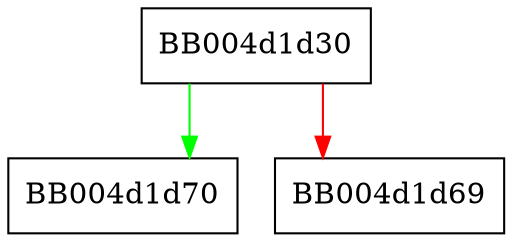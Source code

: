 digraph init_alpn {
  node [shape="box"];
  graph [splines=ortho];
  BB004d1d30 -> BB004d1d70 [color="green"];
  BB004d1d30 -> BB004d1d69 [color="red"];
}